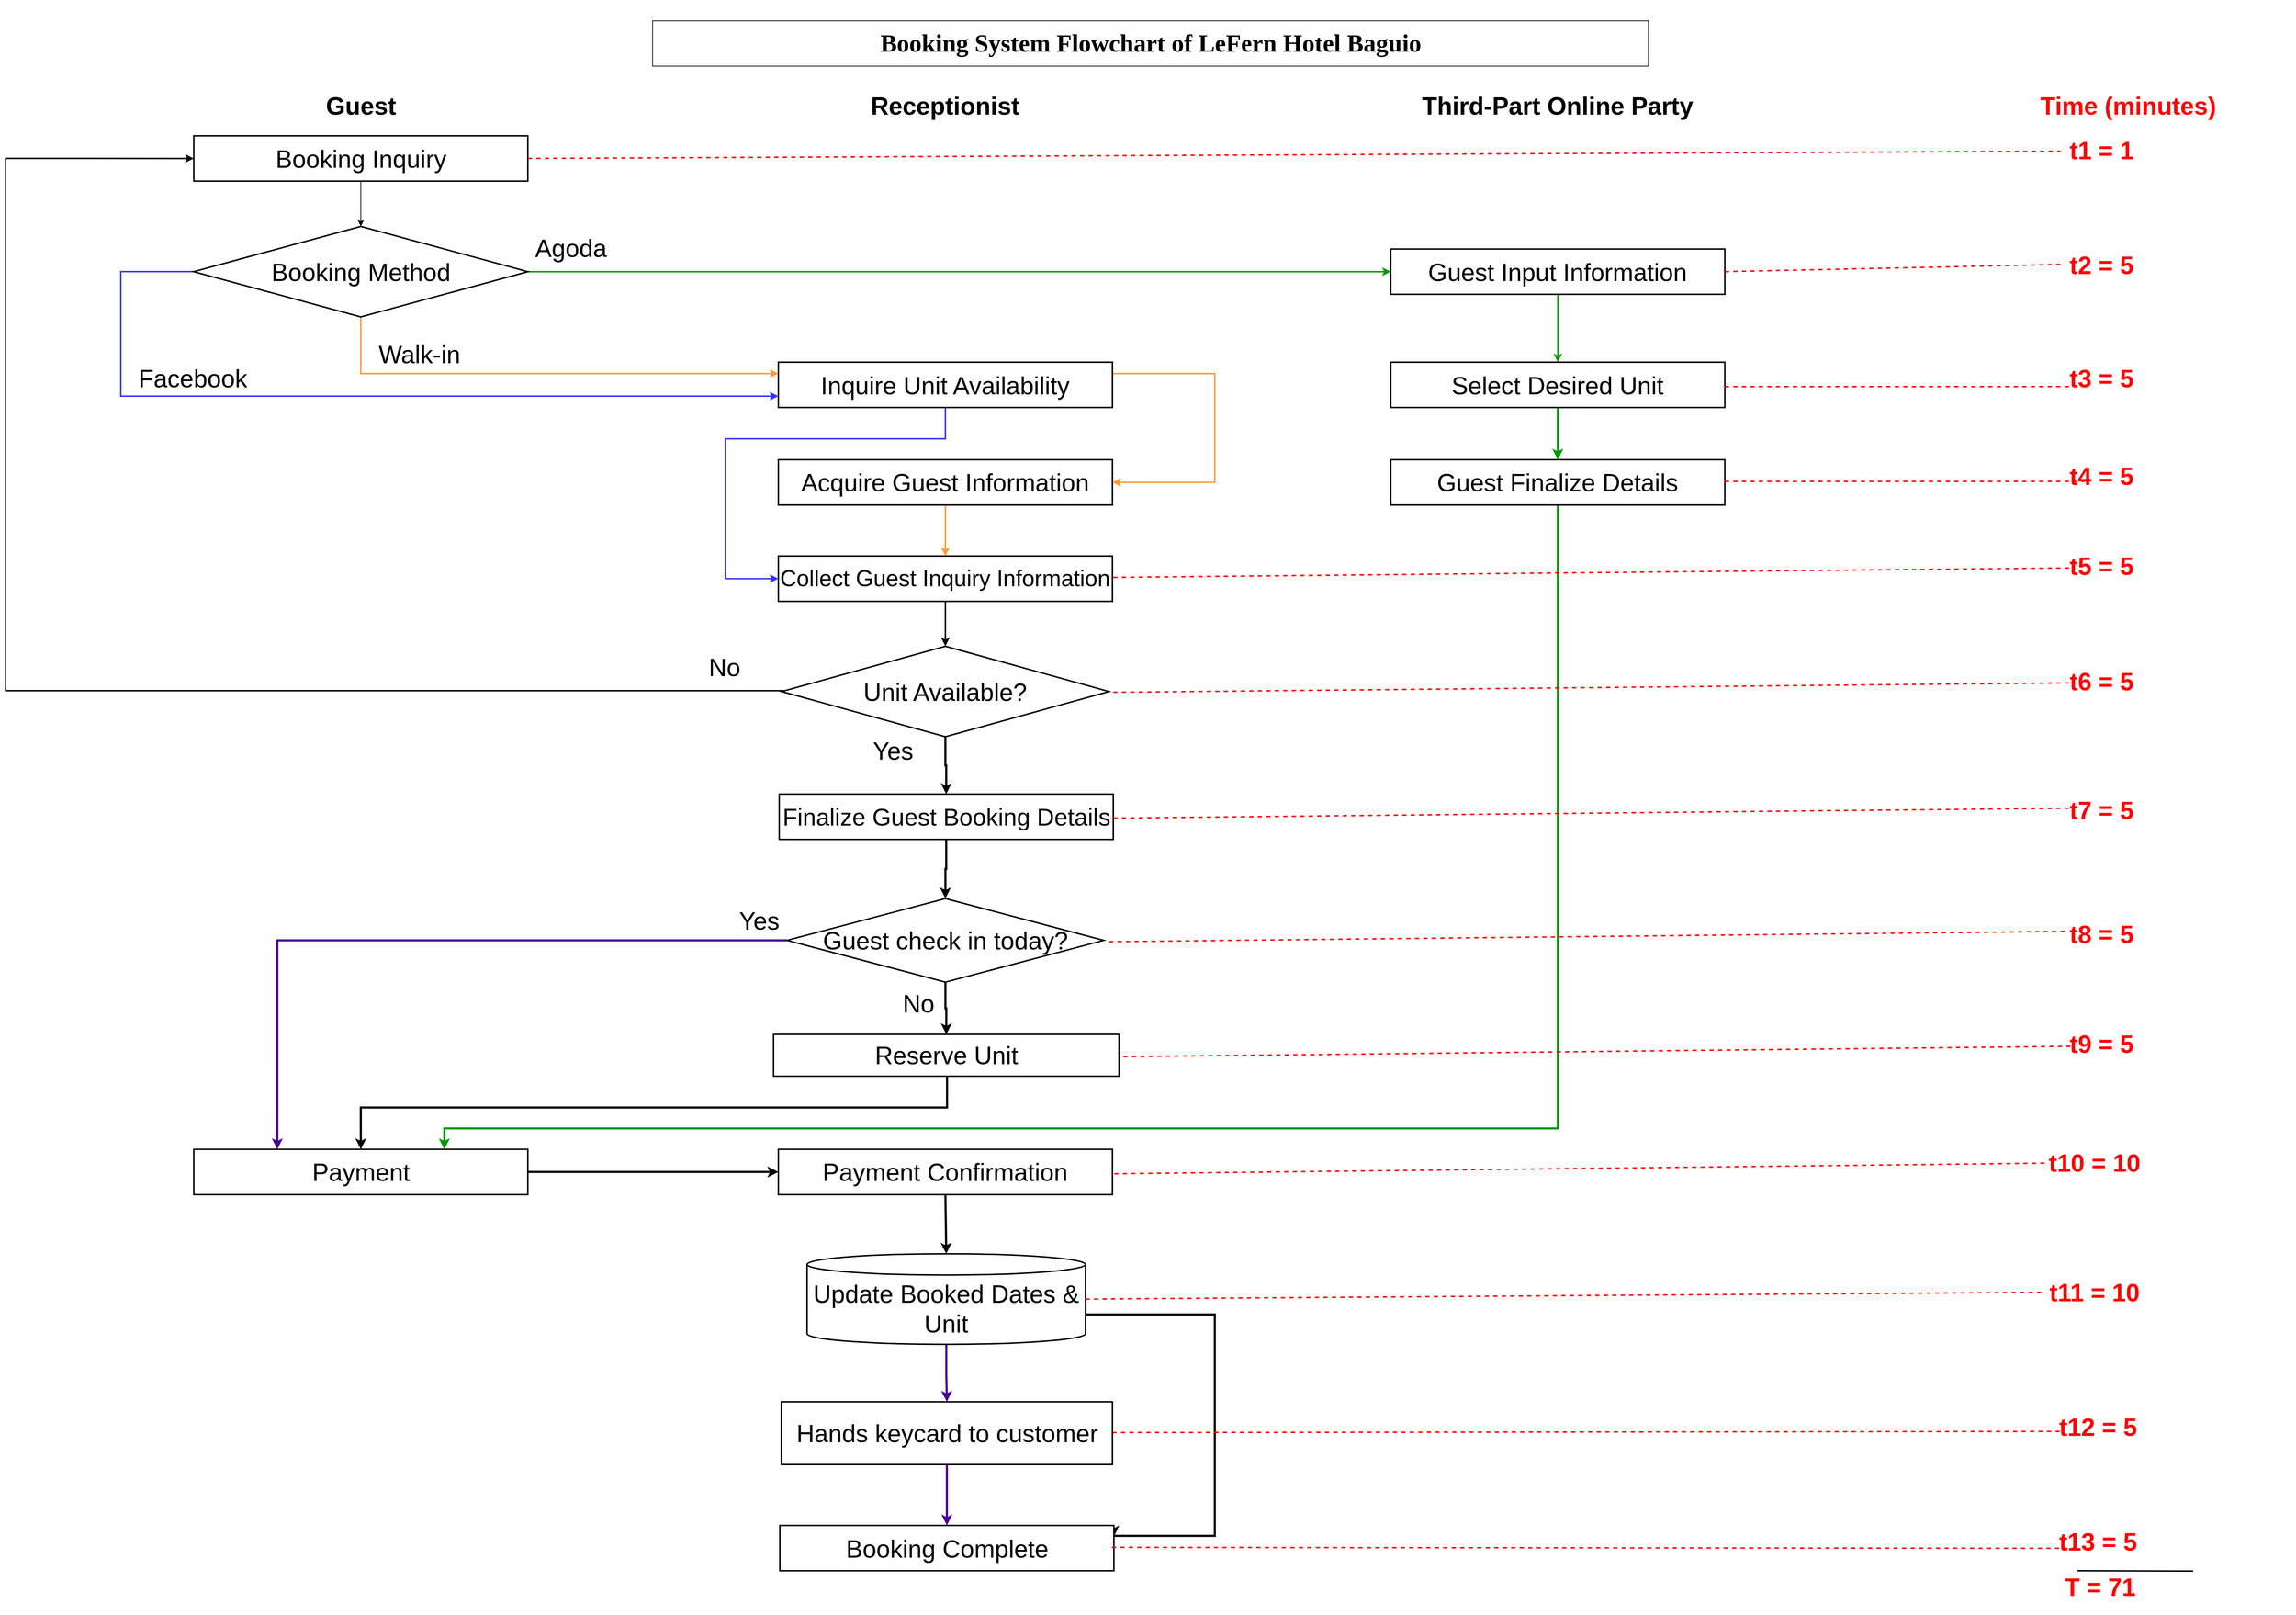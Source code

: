 <mxfile version="28.0.6">
  <diagram name="Page-1" id="Jzcs6xe4tkx_1wj60qTc">
    <mxGraphModel dx="3728" dy="3501" grid="1" gridSize="10" guides="1" tooltips="1" connect="1" arrows="1" fold="1" page="1" pageScale="1" pageWidth="827" pageHeight="1169" math="0" shadow="0">
      <root>
        <mxCell id="0" />
        <mxCell id="1" parent="0" />
        <mxCell id="qPNzb-0w08D9c8R-QPfm-122" value="" style="group;fontSize=35;" vertex="1" connectable="0" parent="1">
          <mxGeometry x="46" y="-1160" width="3234" height="2280" as="geometry" />
        </mxCell>
        <mxCell id="JCvha5B-mu45JHcWkv43-71" value="" style="edgeStyle=orthogonalEdgeStyle;rounded=0;orthogonalLoop=1;jettySize=auto;html=1;fontSize=35;strokeWidth=3;" parent="qPNzb-0w08D9c8R-QPfm-122" source="JCvha5B-mu45JHcWkv43-67" target="JCvha5B-mu45JHcWkv43-70" edge="1">
          <mxGeometry relative="1" as="geometry" />
        </mxCell>
        <mxCell id="JCvha5B-mu45JHcWkv43-67" value="Payment" style="whiteSpace=wrap;html=1;fontSize=35;container=0;strokeWidth=2;" parent="qPNzb-0w08D9c8R-QPfm-122" vertex="1">
          <mxGeometry x="265.721" y="1623.301" width="471.826" height="63.948" as="geometry" />
        </mxCell>
        <mxCell id="JCvha5B-mu45JHcWkv43-70" value="Payment Confirmation" style="whiteSpace=wrap;html=1;fontSize=35;container=0;strokeWidth=2;" parent="qPNzb-0w08D9c8R-QPfm-122" vertex="1">
          <mxGeometry x="1091.416" y="1623.301" width="471.826" height="63.948" as="geometry" />
        </mxCell>
        <mxCell id="qPNzb-0w08D9c8R-QPfm-115" value="" style="edgeStyle=orthogonalEdgeStyle;rounded=0;orthogonalLoop=1;jettySize=auto;html=1;strokeColor=#4C0099;strokeWidth=3;fontSize=35;" edge="1" parent="qPNzb-0w08D9c8R-QPfm-122" source="JCvha5B-mu45JHcWkv43-72" target="qPNzb-0w08D9c8R-QPfm-114">
          <mxGeometry relative="1" as="geometry" />
        </mxCell>
        <mxCell id="qPNzb-0w08D9c8R-QPfm-117" style="edgeStyle=orthogonalEdgeStyle;rounded=0;orthogonalLoop=1;jettySize=auto;html=1;entryX=1;entryY=0.25;entryDx=0;entryDy=0;strokeWidth=3;exitX=1;exitY=0;exitDx=0;exitDy=57.5;exitPerimeter=0;fontSize=35;" edge="1" parent="qPNzb-0w08D9c8R-QPfm-122" source="JCvha5B-mu45JHcWkv43-72" target="JCvha5B-mu45JHcWkv43-74">
          <mxGeometry relative="1" as="geometry">
            <Array as="points">
              <mxPoint x="1707.83" y="1856.466" />
              <mxPoint x="1707.83" y="2169.32" />
              <mxPoint x="1565.511" y="2169.32" />
            </Array>
          </mxGeometry>
        </mxCell>
        <mxCell id="JCvha5B-mu45JHcWkv43-72" value="Update Booked Dates &amp;amp; Unit" style="shape=cylinder3;whiteSpace=wrap;html=1;boundedLbl=1;backgroundOutline=1;size=15;fontSize=35;container=0;strokeWidth=2;" parent="qPNzb-0w08D9c8R-QPfm-122" vertex="1">
          <mxGeometry x="1131.954" y="1770.869" width="393.188" height="127.896" as="geometry" />
        </mxCell>
        <mxCell id="JCvha5B-mu45JHcWkv43-73" value="" style="edgeStyle=none;orthogonalLoop=1;jettySize=auto;html=1;rounded=0;entryX=0.5;entryY=0;entryDx=0;entryDy=0;entryPerimeter=0;exitX=0.5;exitY=1;exitDx=0;exitDy=0;fontSize=35;strokeWidth=3;" parent="qPNzb-0w08D9c8R-QPfm-122" source="JCvha5B-mu45JHcWkv43-70" target="JCvha5B-mu45JHcWkv43-72" edge="1">
          <mxGeometry width="80" relative="1" as="geometry">
            <mxPoint x="1734.015" y="1663.883" as="sourcePoint" />
            <mxPoint x="2048.565" y="1663.883" as="targetPoint" />
            <Array as="points" />
          </mxGeometry>
        </mxCell>
        <mxCell id="JCvha5B-mu45JHcWkv43-74" value="Booking Complete" style="whiteSpace=wrap;html=1;fontSize=35;container=0;strokeWidth=2;" parent="qPNzb-0w08D9c8R-QPfm-122" vertex="1">
          <mxGeometry x="1093.503" y="2154.558" width="471.826" height="63.948" as="geometry" />
        </mxCell>
        <mxCell id="JCvha5B-mu45JHcWkv43-3" value="&lt;b style=&quot;font-family: &amp;quot;Times New Roman&amp;quot;; text-wrap-mode: nowrap;&quot;&gt;&lt;font&gt;Booking System Flowchart of LeFern Hotel Baguio&lt;/font&gt;&lt;/b&gt;" style="whiteSpace=wrap;html=1;fontSize=35;container=0;" parent="qPNzb-0w08D9c8R-QPfm-122" vertex="1">
          <mxGeometry x="913.736" y="29.515" width="1406.529" height="63.943" as="geometry" />
        </mxCell>
        <mxCell id="JCvha5B-mu45JHcWkv43-6" value="&lt;b&gt;Guest&lt;/b&gt;" style="whiteSpace=wrap;html=1;strokeColor=none;fillColor=none;fontSize=35;container=0;" parent="qPNzb-0w08D9c8R-QPfm-122" vertex="1">
          <mxGeometry x="265.721" y="132.82" width="471.826" height="31.974" as="geometry" />
        </mxCell>
        <mxCell id="JCvha5B-mu45JHcWkv43-7" value="&lt;b&gt;&lt;font style=&quot;color: light-dark(rgb(255, 0, 0), rgb(237, 237, 237));&quot;&gt;Time (minutes)&lt;/font&gt;&lt;/b&gt;" style="whiteSpace=wrap;html=1;strokeColor=none;fillColor=none;fontSize=35;container=0;" parent="qPNzb-0w08D9c8R-QPfm-122" vertex="1">
          <mxGeometry x="2762.174" y="132.82" width="471.826" height="31.974" as="geometry" />
        </mxCell>
        <mxCell id="JCvha5B-mu45JHcWkv43-8" value="&lt;b&gt;Receptionist&lt;/b&gt;" style="whiteSpace=wrap;html=1;strokeColor=none;fillColor=none;fontSize=35;container=0;" parent="qPNzb-0w08D9c8R-QPfm-122" vertex="1">
          <mxGeometry x="1091.416" y="132.82" width="471.826" height="31.974" as="geometry" />
        </mxCell>
        <mxCell id="JCvha5B-mu45JHcWkv43-9" value="&lt;b&gt;Third-Part Online Party&lt;/b&gt;" style="whiteSpace=wrap;html=1;strokeColor=none;fillColor=none;fontSize=35;container=0;" parent="qPNzb-0w08D9c8R-QPfm-122" vertex="1">
          <mxGeometry x="1917.111" y="132.82" width="550.463" height="31.974" as="geometry" />
        </mxCell>
        <mxCell id="JCvha5B-mu45JHcWkv43-15" value="" style="edgeStyle=orthogonalEdgeStyle;rounded=0;orthogonalLoop=1;jettySize=auto;html=1;fontSize=35;" parent="qPNzb-0w08D9c8R-QPfm-122" source="JCvha5B-mu45JHcWkv43-11" target="JCvha5B-mu45JHcWkv43-14" edge="1">
          <mxGeometry relative="1" as="geometry" />
        </mxCell>
        <mxCell id="JCvha5B-mu45JHcWkv43-11" value="Booking Inquiry" style="whiteSpace=wrap;html=1;fontSize=35;container=0;strokeWidth=2;" parent="qPNzb-0w08D9c8R-QPfm-122" vertex="1">
          <mxGeometry x="265.721" y="191.845" width="471.826" height="63.948" as="geometry" />
        </mxCell>
        <mxCell id="JCvha5B-mu45JHcWkv43-17" value="" style="edgeStyle=orthogonalEdgeStyle;rounded=0;orthogonalLoop=1;jettySize=auto;html=1;fontSize=35;strokeColor=#009900;strokeWidth=2;" parent="qPNzb-0w08D9c8R-QPfm-122" source="JCvha5B-mu45JHcWkv43-14" target="JCvha5B-mu45JHcWkv43-16" edge="1">
          <mxGeometry relative="1" as="geometry" />
        </mxCell>
        <mxCell id="qPNzb-0w08D9c8R-QPfm-84" style="edgeStyle=orthogonalEdgeStyle;rounded=0;orthogonalLoop=1;jettySize=auto;html=1;entryX=0;entryY=0.75;entryDx=0;entryDy=0;strokeColor=#3333FF;strokeWidth=2;fontSize=35;" edge="1" parent="qPNzb-0w08D9c8R-QPfm-122" source="JCvha5B-mu45JHcWkv43-14" target="JCvha5B-mu45JHcWkv43-33">
          <mxGeometry relative="1" as="geometry">
            <Array as="points">
              <mxPoint x="162.65" y="383.689" />
              <mxPoint x="162.65" y="559.301" />
            </Array>
          </mxGeometry>
        </mxCell>
        <mxCell id="qPNzb-0w08D9c8R-QPfm-85" style="edgeStyle=orthogonalEdgeStyle;rounded=0;orthogonalLoop=1;jettySize=auto;html=1;entryX=0;entryY=0.25;entryDx=0;entryDy=0;strokeColor=light-dark(#FF9933,#EDEDED);strokeWidth=2;fontSize=35;" edge="1" parent="qPNzb-0w08D9c8R-QPfm-122" source="JCvha5B-mu45JHcWkv43-14" target="JCvha5B-mu45JHcWkv43-33">
          <mxGeometry relative="1" as="geometry">
            <Array as="points">
              <mxPoint x="502.183" y="526.835" />
            </Array>
          </mxGeometry>
        </mxCell>
        <mxCell id="JCvha5B-mu45JHcWkv43-14" value="Booking Method" style="rhombus;whiteSpace=wrap;html=1;fontSize=35;container=0;strokeWidth=2;" parent="qPNzb-0w08D9c8R-QPfm-122" vertex="1">
          <mxGeometry x="265.721" y="319.741" width="471.826" height="127.896" as="geometry" />
        </mxCell>
        <mxCell id="JCvha5B-mu45JHcWkv43-19" value="" style="edgeStyle=orthogonalEdgeStyle;rounded=0;orthogonalLoop=1;jettySize=auto;html=1;fontSize=35;strokeWidth=2;strokeColor=#009900;" parent="qPNzb-0w08D9c8R-QPfm-122" source="JCvha5B-mu45JHcWkv43-16" target="JCvha5B-mu45JHcWkv43-18" edge="1">
          <mxGeometry relative="1" as="geometry" />
        </mxCell>
        <mxCell id="JCvha5B-mu45JHcWkv43-16" value="Guest Input Information" style="whiteSpace=wrap;html=1;fontSize=35;container=0;strokeWidth=2;" parent="qPNzb-0w08D9c8R-QPfm-122" vertex="1">
          <mxGeometry x="1956.43" y="351.715" width="471.826" height="63.948" as="geometry" />
        </mxCell>
        <mxCell id="JCvha5B-mu45JHcWkv43-21" value="" style="edgeStyle=orthogonalEdgeStyle;rounded=0;orthogonalLoop=1;jettySize=auto;html=1;fontSize=35;strokeWidth=3;strokeColor=#009900;" parent="qPNzb-0w08D9c8R-QPfm-122" source="JCvha5B-mu45JHcWkv43-18" target="JCvha5B-mu45JHcWkv43-20" edge="1">
          <mxGeometry relative="1" as="geometry" />
        </mxCell>
        <mxCell id="JCvha5B-mu45JHcWkv43-18" value="Select Desired Unit" style="whiteSpace=wrap;html=1;fontSize=35;container=0;strokeWidth=2;" parent="qPNzb-0w08D9c8R-QPfm-122" vertex="1">
          <mxGeometry x="1956.43" y="511.586" width="471.826" height="63.948" as="geometry" />
        </mxCell>
        <mxCell id="qPNzb-0w08D9c8R-QPfm-92" style="edgeStyle=orthogonalEdgeStyle;rounded=0;orthogonalLoop=1;jettySize=auto;html=1;entryX=0.75;entryY=0;entryDx=0;entryDy=0;strokeWidth=3;strokeColor=#009900;fontSize=35;" edge="1" parent="qPNzb-0w08D9c8R-QPfm-122" source="JCvha5B-mu45JHcWkv43-20" target="JCvha5B-mu45JHcWkv43-67">
          <mxGeometry relative="1" as="geometry">
            <Array as="points">
              <mxPoint x="2191.715" y="1593.786" />
              <mxPoint x="620.105" y="1593.786" />
            </Array>
          </mxGeometry>
        </mxCell>
        <mxCell id="JCvha5B-mu45JHcWkv43-20" value="Guest Finalize&amp;nbsp;&lt;span style=&quot;background-color: transparent; color: light-dark(rgb(0, 0, 0), rgb(255, 255, 255));&quot;&gt;Details&lt;/span&gt;" style="whiteSpace=wrap;html=1;fontSize=35;container=0;strokeWidth=2;" parent="qPNzb-0w08D9c8R-QPfm-122" vertex="1">
          <mxGeometry x="1956.43" y="649.325" width="471.826" height="63.948" as="geometry" />
        </mxCell>
        <mxCell id="JCvha5B-mu45JHcWkv43-27" value="Agoda" style="text;html=1;align=center;verticalAlign=middle;resizable=0;points=[];autosize=1;strokeColor=none;fillColor=none;fontSize=35;container=0;" parent="qPNzb-0w08D9c8R-QPfm-122" vertex="1">
          <mxGeometry x="737.542" y="319.999" width="120" height="60" as="geometry" />
        </mxCell>
        <mxCell id="JCvha5B-mu45JHcWkv43-28" value="Walk-in" style="text;html=1;align=center;verticalAlign=middle;resizable=0;points=[];autosize=1;strokeColor=none;fillColor=none;fontSize=35;container=0;" parent="qPNzb-0w08D9c8R-QPfm-122" vertex="1">
          <mxGeometry x="513.997" y="469.617" width="140" height="60" as="geometry" />
        </mxCell>
        <mxCell id="JCvha5B-mu45JHcWkv43-35" value="Facebook" style="text;html=1;align=center;verticalAlign=middle;resizable=0;points=[];autosize=1;strokeColor=none;fillColor=none;fontSize=35;container=0;" parent="qPNzb-0w08D9c8R-QPfm-122" vertex="1">
          <mxGeometry x="173.998" y="504.04" width="180" height="60" as="geometry" />
        </mxCell>
        <mxCell id="JCvha5B-mu45JHcWkv43-42" value="" style="edgeStyle=orthogonalEdgeStyle;rounded=0;orthogonalLoop=1;jettySize=auto;html=1;fontSize=35;strokeWidth=2;strokeColor=#FF9933;" parent="qPNzb-0w08D9c8R-QPfm-122" source="JCvha5B-mu45JHcWkv43-36" target="JCvha5B-mu45JHcWkv43-41" edge="1">
          <mxGeometry relative="1" as="geometry" />
        </mxCell>
        <mxCell id="JCvha5B-mu45JHcWkv43-36" value="Acquire Guest Information" style="whiteSpace=wrap;html=1;fontSize=35;container=0;strokeWidth=2;" parent="qPNzb-0w08D9c8R-QPfm-122" vertex="1">
          <mxGeometry x="1091.416" y="649.32" width="471.826" height="63.948" as="geometry" />
        </mxCell>
        <mxCell id="JCvha5B-mu45JHcWkv43-56" value="" style="edgeStyle=orthogonalEdgeStyle;rounded=0;orthogonalLoop=1;jettySize=auto;html=1;fontSize=35;strokeWidth=2;" parent="qPNzb-0w08D9c8R-QPfm-122" source="JCvha5B-mu45JHcWkv43-41" target="JCvha5B-mu45JHcWkv43-55" edge="1">
          <mxGeometry relative="1" as="geometry" />
        </mxCell>
        <mxCell id="JCvha5B-mu45JHcWkv43-41" value="Collect Guest Inquiry Information" style="whiteSpace=wrap;html=1;fontSize=32;container=0;strokeWidth=2;" parent="qPNzb-0w08D9c8R-QPfm-122" vertex="1">
          <mxGeometry x="1091.416" y="785.333" width="471.826" height="63.948" as="geometry" />
        </mxCell>
        <mxCell id="qPNzb-0w08D9c8R-QPfm-86" style="edgeStyle=orthogonalEdgeStyle;rounded=0;orthogonalLoop=1;jettySize=auto;html=1;entryX=0;entryY=0.5;entryDx=0;entryDy=0;strokeWidth=2;strokeColor=#3333FF;fontSize=35;" edge="1" parent="qPNzb-0w08D9c8R-QPfm-122" source="JCvha5B-mu45JHcWkv43-33" target="JCvha5B-mu45JHcWkv43-41">
          <mxGeometry relative="1" as="geometry">
            <Array as="points">
              <mxPoint x="1327.635" y="619.806" />
              <mxPoint x="1016.566" y="619.806" />
              <mxPoint x="1016.566" y="817.553" />
            </Array>
          </mxGeometry>
        </mxCell>
        <mxCell id="qPNzb-0w08D9c8R-QPfm-87" style="edgeStyle=orthogonalEdgeStyle;rounded=0;orthogonalLoop=1;jettySize=auto;html=1;exitX=1;exitY=0.25;exitDx=0;exitDy=0;entryX=1;entryY=0.5;entryDx=0;entryDy=0;strokeColor=light-dark(#FF9933,#EDEDED);strokeWidth=2;fontSize=35;" edge="1" parent="qPNzb-0w08D9c8R-QPfm-122" source="JCvha5B-mu45JHcWkv43-33" target="JCvha5B-mu45JHcWkv43-36">
          <mxGeometry relative="1" as="geometry">
            <Array as="points">
              <mxPoint x="1707.83" y="528.311" />
              <mxPoint x="1707.83" y="681.786" />
            </Array>
          </mxGeometry>
        </mxCell>
        <mxCell id="JCvha5B-mu45JHcWkv43-33" value="Inquire Unit Availability" style="whiteSpace=wrap;html=1;fontSize=35;container=0;strokeWidth=2;" parent="qPNzb-0w08D9c8R-QPfm-122" vertex="1">
          <mxGeometry x="1091.416" y="511.581" width="471.826" height="63.948" as="geometry" />
        </mxCell>
        <mxCell id="JCvha5B-mu45JHcWkv43-64" value="" style="edgeStyle=orthogonalEdgeStyle;rounded=0;orthogonalLoop=1;jettySize=auto;html=1;fontSize=35;strokeWidth=3;" parent="qPNzb-0w08D9c8R-QPfm-122" source="JCvha5B-mu45JHcWkv43-55" target="JCvha5B-mu45JHcWkv43-63" edge="1">
          <mxGeometry relative="1" as="geometry" />
        </mxCell>
        <mxCell id="qPNzb-0w08D9c8R-QPfm-94" style="edgeStyle=orthogonalEdgeStyle;rounded=0;orthogonalLoop=1;jettySize=auto;html=1;entryX=0;entryY=0.5;entryDx=0;entryDy=0;strokeWidth=2;fontSize=35;" edge="1" parent="qPNzb-0w08D9c8R-QPfm-122" source="JCvha5B-mu45JHcWkv43-55" target="JCvha5B-mu45JHcWkv43-11">
          <mxGeometry relative="1" as="geometry">
            <Array as="points">
              <mxPoint y="975.456" />
              <mxPoint y="224.311" />
            </Array>
          </mxGeometry>
        </mxCell>
        <mxCell id="JCvha5B-mu45JHcWkv43-55" value="Unit Available?" style="rhombus;whiteSpace=wrap;html=1;fontSize=35;container=0;strokeWidth=2;" parent="qPNzb-0w08D9c8R-QPfm-122" vertex="1">
          <mxGeometry x="1096.33" y="912.743" width="461.996" height="127.896" as="geometry" />
        </mxCell>
        <mxCell id="qPNzb-0w08D9c8R-QPfm-3" value="" style="edgeStyle=orthogonalEdgeStyle;rounded=0;orthogonalLoop=1;jettySize=auto;html=1;fontSize=35;strokeWidth=3;" edge="1" parent="qPNzb-0w08D9c8R-QPfm-122" source="JCvha5B-mu45JHcWkv43-63" target="qPNzb-0w08D9c8R-QPfm-2">
          <mxGeometry relative="1" as="geometry" />
        </mxCell>
        <mxCell id="JCvha5B-mu45JHcWkv43-63" value="Finalize Guest Booking Details" style="whiteSpace=wrap;html=1;fontSize=34;container=0;strokeWidth=2;" parent="qPNzb-0w08D9c8R-QPfm-122" vertex="1">
          <mxGeometry x="1092.636" y="1121.558" width="471.826" height="63.948" as="geometry" />
        </mxCell>
        <mxCell id="JCvha5B-mu45JHcWkv43-65" value="Yes" style="text;html=1;align=center;verticalAlign=middle;resizable=0;points=[];autosize=1;strokeColor=none;fillColor=none;fontSize=35;container=0;" parent="qPNzb-0w08D9c8R-QPfm-122" vertex="1">
          <mxGeometry x="1213.182" y="1030.388" width="80" height="60" as="geometry" />
        </mxCell>
        <mxCell id="xt7HUY4mWSCbLze2-TeH-1" value="" style="endArrow=none;dashed=1;html=1;rounded=0;strokeColor=#FF0000;fontSize=35;strokeWidth=2;entryX=-0.025;entryY=0.519;entryDx=0;entryDy=0;entryPerimeter=0;" parent="qPNzb-0w08D9c8R-QPfm-122" edge="1" target="xt7HUY4mWSCbLze2-TeH-2">
          <mxGeometry width="50" height="50" relative="1" as="geometry">
            <mxPoint x="737.546" y="223.819" as="sourcePoint" />
            <mxPoint x="2939.4" y="223.819" as="targetPoint" />
          </mxGeometry>
        </mxCell>
        <mxCell id="xt7HUY4mWSCbLze2-TeH-2" value="t1 = 1" style="text;html=1;align=center;verticalAlign=middle;resizable=0;points=[];autosize=1;strokeColor=none;fillColor=none;fontColor=#FF0000;fontSize=35;container=0;fontStyle=1" parent="qPNzb-0w08D9c8R-QPfm-122" vertex="1">
          <mxGeometry x="2905.063" y="182.46" width="110" height="60" as="geometry" />
        </mxCell>
        <mxCell id="qPNzb-0w08D9c8R-QPfm-4" style="edgeStyle=orthogonalEdgeStyle;rounded=0;orthogonalLoop=1;jettySize=auto;html=1;entryX=0.25;entryY=0;entryDx=0;entryDy=0;fontSize=35;strokeWidth=3;strokeColor=#4C0099;" edge="1" parent="qPNzb-0w08D9c8R-QPfm-122" source="qPNzb-0w08D9c8R-QPfm-2" target="JCvha5B-mu45JHcWkv43-67">
          <mxGeometry relative="1" as="geometry" />
        </mxCell>
        <mxCell id="qPNzb-0w08D9c8R-QPfm-5" value="Yes" style="edgeLabel;html=1;align=center;verticalAlign=middle;resizable=0;points=[];fontSize=35;" vertex="1" connectable="0" parent="qPNzb-0w08D9c8R-QPfm-4">
          <mxGeometry x="-0.587" y="1" relative="1" as="geometry">
            <mxPoint x="170" y="-29" as="offset" />
          </mxGeometry>
        </mxCell>
        <mxCell id="qPNzb-0w08D9c8R-QPfm-7" value="" style="edgeStyle=orthogonalEdgeStyle;rounded=0;orthogonalLoop=1;jettySize=auto;html=1;fontSize=35;strokeWidth=3;" edge="1" parent="qPNzb-0w08D9c8R-QPfm-122" source="qPNzb-0w08D9c8R-QPfm-2" target="qPNzb-0w08D9c8R-QPfm-6">
          <mxGeometry relative="1" as="geometry" />
        </mxCell>
        <mxCell id="qPNzb-0w08D9c8R-QPfm-2" value="Guest check in today?" style="rhombus;whiteSpace=wrap;html=1;fontSize=35;strokeWidth=2;" vertex="1" parent="qPNzb-0w08D9c8R-QPfm-122">
          <mxGeometry x="1103.685" y="1269.126" width="447.289" height="118.058" as="geometry" />
        </mxCell>
        <mxCell id="qPNzb-0w08D9c8R-QPfm-9" style="edgeStyle=orthogonalEdgeStyle;rounded=0;orthogonalLoop=1;jettySize=auto;html=1;entryX=0.5;entryY=0;entryDx=0;entryDy=0;exitX=0.5;exitY=1;exitDx=0;exitDy=0;fontSize=35;strokeWidth=3;" edge="1" parent="qPNzb-0w08D9c8R-QPfm-122" source="qPNzb-0w08D9c8R-QPfm-6" target="JCvha5B-mu45JHcWkv43-67">
          <mxGeometry relative="1" as="geometry">
            <Array as="points">
              <mxPoint x="1329.668" y="1564.272" />
              <mxPoint x="502.183" y="1564.272" />
            </Array>
          </mxGeometry>
        </mxCell>
        <mxCell id="qPNzb-0w08D9c8R-QPfm-6" value="Reserve Unit" style="whiteSpace=wrap;html=1;fontSize=35;strokeWidth=2;" vertex="1" parent="qPNzb-0w08D9c8R-QPfm-122">
          <mxGeometry x="1084.574" y="1460.971" width="487.951" height="59.029" as="geometry" />
        </mxCell>
        <mxCell id="qPNzb-0w08D9c8R-QPfm-8" value="No" style="text;html=1;align=center;verticalAlign=middle;resizable=0;points=[];autosize=1;strokeColor=none;fillColor=none;fontSize=35;" vertex="1" parent="qPNzb-0w08D9c8R-QPfm-122">
          <mxGeometry x="1254.004" y="1387.186" width="70" height="60" as="geometry" />
        </mxCell>
        <mxCell id="qPNzb-0w08D9c8R-QPfm-11" value="" style="endArrow=none;dashed=1;html=1;rounded=0;exitX=1;exitY=0.5;exitDx=0;exitDy=0;fontColor=#FF0000;strokeColor=light-dark(#ff0000, #ededed);fontSize=35;strokeWidth=2;entryX=-0.004;entryY=0.487;entryDx=0;entryDy=0;entryPerimeter=0;" edge="1" parent="qPNzb-0w08D9c8R-QPfm-122" source="JCvha5B-mu45JHcWkv43-16" target="qPNzb-0w08D9c8R-QPfm-81">
          <mxGeometry width="50" height="50" relative="1" as="geometry">
            <mxPoint x="2427.559" y="383.689" as="sourcePoint" />
            <mxPoint x="2935.841" y="383.689" as="targetPoint" />
          </mxGeometry>
        </mxCell>
        <mxCell id="qPNzb-0w08D9c8R-QPfm-81" value="&lt;b&gt;t2 = 5&lt;/b&gt;" style="text;html=1;align=center;verticalAlign=middle;resizable=0;points=[];autosize=1;strokeColor=none;fillColor=none;fontColor=#FF0000;fontSize=35;container=0;" vertex="1" parent="qPNzb-0w08D9c8R-QPfm-122">
          <mxGeometry x="2905.067" y="344.175" width="110" height="60" as="geometry" />
        </mxCell>
        <mxCell id="qPNzb-0w08D9c8R-QPfm-82" value="" style="endArrow=none;dashed=1;html=1;rounded=0;exitX=1;exitY=0.5;exitDx=0;exitDy=0;fontColor=#FF0000;strokeColor=light-dark(#ff0000, #ededed);fontSize=35;strokeWidth=2;" edge="1" parent="qPNzb-0w08D9c8R-QPfm-122">
          <mxGeometry width="50" height="50" relative="1" as="geometry">
            <mxPoint x="2428.25" y="546.019" as="sourcePoint" />
            <mxPoint x="2936.533" y="546.019" as="targetPoint" />
          </mxGeometry>
        </mxCell>
        <mxCell id="qPNzb-0w08D9c8R-QPfm-83" value="&lt;b&gt;t3 = 5&lt;/b&gt;" style="text;html=1;align=center;verticalAlign=middle;resizable=0;points=[];autosize=1;strokeColor=none;fillColor=none;fontColor=#FF0000;fontSize=35;container=0;" vertex="1" parent="qPNzb-0w08D9c8R-QPfm-122">
          <mxGeometry x="2905.067" y="504.04" width="110" height="60" as="geometry" />
        </mxCell>
        <mxCell id="JCvha5B-mu45JHcWkv43-62" value="No" style="text;html=1;align=center;verticalAlign=middle;resizable=0;points=[];autosize=1;strokeColor=none;fillColor=none;fontSize=35;container=0;" parent="qPNzb-0w08D9c8R-QPfm-122" vertex="1">
          <mxGeometry x="979.767" y="912.325" width="70" height="60" as="geometry" />
        </mxCell>
        <mxCell id="qPNzb-0w08D9c8R-QPfm-95" value="" style="endArrow=none;dashed=1;html=1;rounded=0;exitX=1;exitY=0.5;exitDx=0;exitDy=0;fontColor=#FF0000;strokeColor=light-dark(#ff0000, #ededed);fontSize=35;strokeWidth=2;" edge="1" parent="qPNzb-0w08D9c8R-QPfm-122">
          <mxGeometry width="50" height="50" relative="1" as="geometry">
            <mxPoint x="2428.25" y="679.957" as="sourcePoint" />
            <mxPoint x="2936.533" y="679.957" as="targetPoint" />
          </mxGeometry>
        </mxCell>
        <mxCell id="qPNzb-0w08D9c8R-QPfm-96" value="&lt;b&gt;t4 = 5&lt;/b&gt;" style="text;html=1;align=center;verticalAlign=middle;resizable=0;points=[];autosize=1;strokeColor=none;fillColor=none;fontColor=#FF0000;fontSize=35;container=0;" vertex="1" parent="qPNzb-0w08D9c8R-QPfm-122">
          <mxGeometry x="2905.067" y="642.272" width="110" height="60" as="geometry" />
        </mxCell>
        <mxCell id="qPNzb-0w08D9c8R-QPfm-97" value="" style="endArrow=none;dashed=1;html=1;rounded=0;exitX=1;exitY=0.5;exitDx=0;exitDy=0;fontColor=#FF0000;strokeColor=light-dark(#ff0000, #ededed);fontSize=35;strokeWidth=2;entryX=0.106;entryY=0.554;entryDx=0;entryDy=0;entryPerimeter=0;" edge="1" parent="qPNzb-0w08D9c8R-QPfm-122" target="qPNzb-0w08D9c8R-QPfm-98">
          <mxGeometry width="50" height="50" relative="1" as="geometry">
            <mxPoint x="1564.454" y="815.458" as="sourcePoint" />
            <mxPoint x="2948.04" y="811.65" as="targetPoint" />
          </mxGeometry>
        </mxCell>
        <mxCell id="qPNzb-0w08D9c8R-QPfm-98" value="&lt;b&gt;t5 = 5&lt;/b&gt;" style="text;html=1;align=center;verticalAlign=middle;resizable=0;points=[];autosize=1;strokeColor=none;fillColor=none;fontColor=#FF0000;fontSize=35;container=0;" vertex="1" parent="qPNzb-0w08D9c8R-QPfm-122">
          <mxGeometry x="2905.067" y="768.934" width="110" height="60" as="geometry" />
        </mxCell>
        <mxCell id="qPNzb-0w08D9c8R-QPfm-99" value="" style="endArrow=none;dashed=1;html=1;rounded=0;exitX=1;exitY=0.5;exitDx=0;exitDy=0;fontColor=#FF0000;strokeColor=light-dark(#ff0000, #ededed);fontSize=35;strokeWidth=2;entryX=0.106;entryY=0.55;entryDx=0;entryDy=0;entryPerimeter=0;" edge="1" parent="qPNzb-0w08D9c8R-QPfm-122" target="qPNzb-0w08D9c8R-QPfm-100">
          <mxGeometry width="50" height="50" relative="1" as="geometry">
            <mxPoint x="1564.454" y="977.788" as="sourcePoint" />
            <mxPoint x="2918.019" y="973.981" as="targetPoint" />
          </mxGeometry>
        </mxCell>
        <mxCell id="qPNzb-0w08D9c8R-QPfm-100" value="&lt;b&gt;t6 = 5&lt;/b&gt;" style="text;html=1;align=center;verticalAlign=middle;resizable=0;points=[];autosize=1;strokeColor=none;fillColor=none;fontColor=#FF0000;fontSize=35;container=0;" vertex="1" parent="qPNzb-0w08D9c8R-QPfm-122">
          <mxGeometry x="2905.067" y="931.515" width="110" height="60" as="geometry" />
        </mxCell>
        <mxCell id="qPNzb-0w08D9c8R-QPfm-101" value="" style="endArrow=none;dashed=1;html=1;rounded=0;exitX=1;exitY=0.5;exitDx=0;exitDy=0;fontColor=#FF0000;strokeColor=light-dark(#ff0000, #ededed);fontSize=35;strokeWidth=2;entryX=0.106;entryY=0.458;entryDx=0;entryDy=0;entryPerimeter=0;" edge="1" parent="qPNzb-0w08D9c8R-QPfm-122" target="qPNzb-0w08D9c8R-QPfm-102">
          <mxGeometry width="50" height="50" relative="1" as="geometry">
            <mxPoint x="1564.454" y="1155.436" as="sourcePoint" />
            <mxPoint x="2948.04" y="1151.629" as="targetPoint" />
          </mxGeometry>
        </mxCell>
        <mxCell id="qPNzb-0w08D9c8R-QPfm-102" value="&lt;b&gt;t7 = 5&lt;/b&gt;" style="text;html=1;align=center;verticalAlign=middle;resizable=0;points=[];autosize=1;strokeColor=none;fillColor=none;fontColor=#FF0000;fontSize=35;container=0;" vertex="1" parent="qPNzb-0w08D9c8R-QPfm-122">
          <mxGeometry x="2905.067" y="1114.018" width="110" height="60" as="geometry" />
        </mxCell>
        <mxCell id="qPNzb-0w08D9c8R-QPfm-103" value="" style="endArrow=none;dashed=1;html=1;rounded=0;exitX=1;exitY=0.5;exitDx=0;exitDy=0;fontColor=#FF0000;strokeColor=light-dark(#ff0000, #ededed);fontSize=35;strokeWidth=2;entryX=0.036;entryY=0.447;entryDx=0;entryDy=0;entryPerimeter=0;" edge="1" parent="qPNzb-0w08D9c8R-QPfm-122" target="qPNzb-0w08D9c8R-QPfm-104">
          <mxGeometry width="50" height="50" relative="1" as="geometry">
            <mxPoint x="1558.334" y="1330.059" as="sourcePoint" />
            <mxPoint x="2941.92" y="1326.252" as="targetPoint" />
          </mxGeometry>
        </mxCell>
        <mxCell id="qPNzb-0w08D9c8R-QPfm-104" value="&lt;b&gt;t8 = 5&lt;/b&gt;" style="text;html=1;align=center;verticalAlign=middle;resizable=0;points=[];autosize=1;strokeColor=none;fillColor=none;fontColor=#FF0000;fontSize=35;container=0;" vertex="1" parent="qPNzb-0w08D9c8R-QPfm-122">
          <mxGeometry x="2905.067" y="1288.641" width="110" height="60" as="geometry" />
        </mxCell>
        <mxCell id="qPNzb-0w08D9c8R-QPfm-105" value="" style="endArrow=none;dashed=1;html=1;rounded=0;exitX=1;exitY=0.5;exitDx=0;exitDy=0;fontColor=#FF0000;strokeColor=light-dark(#ff0000, #ededed);fontSize=35;strokeWidth=2;entryX=0.106;entryY=0.57;entryDx=0;entryDy=0;entryPerimeter=0;" edge="1" parent="qPNzb-0w08D9c8R-QPfm-122" target="qPNzb-0w08D9c8R-QPfm-106">
          <mxGeometry width="50" height="50" relative="1" as="geometry">
            <mxPoint x="1578.625" y="1492.389" as="sourcePoint" />
            <mxPoint x="2940.721" y="1487.268" as="targetPoint" />
          </mxGeometry>
        </mxCell>
        <mxCell id="qPNzb-0w08D9c8R-QPfm-106" value="&lt;b&gt;t9 = 5&lt;/b&gt;" style="text;html=1;align=center;verticalAlign=middle;resizable=0;points=[];autosize=1;strokeColor=none;fillColor=none;fontColor=#FF0000;fontSize=35;container=0;" vertex="1" parent="qPNzb-0w08D9c8R-QPfm-122">
          <mxGeometry x="2905.067" y="1443.592" width="110" height="60" as="geometry" />
        </mxCell>
        <mxCell id="qPNzb-0w08D9c8R-QPfm-107" value="" style="endArrow=none;dashed=1;html=1;rounded=0;exitX=1;exitY=0.5;exitDx=0;exitDy=0;fontColor=#FF0000;strokeColor=light-dark(#ff0000, #ededed);fontSize=35;strokeWidth=2;entryX=0.044;entryY=0.517;entryDx=0;entryDy=0;entryPerimeter=0;" edge="1" parent="qPNzb-0w08D9c8R-QPfm-122" target="qPNzb-0w08D9c8R-QPfm-108">
          <mxGeometry width="50" height="50" relative="1" as="geometry">
            <mxPoint x="1565.877" y="1657.833" as="sourcePoint" />
            <mxPoint x="2948.04" y="1652.816" as="targetPoint" />
          </mxGeometry>
        </mxCell>
        <mxCell id="qPNzb-0w08D9c8R-QPfm-108" value="&lt;b&gt;t10 = 10&lt;/b&gt;" style="text;html=1;align=center;verticalAlign=middle;resizable=0;points=[];autosize=1;strokeColor=none;fillColor=none;fontColor=#FF0000;fontSize=35;container=0;" vertex="1" parent="qPNzb-0w08D9c8R-QPfm-122">
          <mxGeometry x="2874.736" y="1611.825" width="150" height="60" as="geometry" />
        </mxCell>
        <mxCell id="qPNzb-0w08D9c8R-QPfm-109" value="" style="endArrow=none;dashed=1;html=1;rounded=0;exitX=1;exitY=0.5;exitDx=0;exitDy=0;fontColor=#FF0000;strokeColor=light-dark(#ff0000, #ededed);fontSize=35;strokeWidth=2;exitPerimeter=0;entryX=0.02;entryY=0.499;entryDx=0;entryDy=0;entryPerimeter=0;" edge="1" parent="qPNzb-0w08D9c8R-QPfm-122" source="JCvha5B-mu45JHcWkv43-72" target="qPNzb-0w08D9c8R-QPfm-110">
          <mxGeometry width="50" height="50" relative="1" as="geometry">
            <mxPoint x="1547.497" y="1837.326" as="sourcePoint" />
            <mxPoint x="2928.969" y="1834.973" as="targetPoint" />
          </mxGeometry>
        </mxCell>
        <mxCell id="qPNzb-0w08D9c8R-QPfm-110" value="&lt;b&gt;t11 = 10&lt;/b&gt;" style="text;html=1;align=center;verticalAlign=middle;resizable=0;points=[];autosize=1;strokeColor=none;fillColor=none;fontColor=#FF0000;fontSize=35;container=0;" vertex="1" parent="qPNzb-0w08D9c8R-QPfm-122">
          <mxGeometry x="2874.736" y="1795.303" width="150" height="60" as="geometry" />
        </mxCell>
        <mxCell id="qPNzb-0w08D9c8R-QPfm-111" value="" style="endArrow=none;dashed=1;html=1;rounded=0;exitX=1;exitY=0.5;exitDx=0;exitDy=0;fontColor=#FF0000;strokeColor=light-dark(#ff0000, #ededed);fontSize=35;strokeWidth=2;exitPerimeter=0;" edge="1" parent="qPNzb-0w08D9c8R-QPfm-122">
          <mxGeometry width="50" height="50" relative="1" as="geometry">
            <mxPoint x="1563.234" y="2023.341" as="sourcePoint" />
            <mxPoint x="2904.28" y="2021.748" as="targetPoint" />
          </mxGeometry>
        </mxCell>
        <mxCell id="qPNzb-0w08D9c8R-QPfm-112" value="&lt;b&gt;t12 = 5&lt;/b&gt;" style="text;html=1;align=center;verticalAlign=middle;resizable=0;points=[];autosize=1;strokeColor=none;fillColor=none;fontColor=#FF0000;fontSize=35;container=0;" vertex="1" parent="qPNzb-0w08D9c8R-QPfm-122">
          <mxGeometry x="2889.901" y="1984.683" width="130" height="60" as="geometry" />
        </mxCell>
        <mxCell id="qPNzb-0w08D9c8R-QPfm-116" style="edgeStyle=orthogonalEdgeStyle;rounded=0;orthogonalLoop=1;jettySize=auto;html=1;entryX=0.5;entryY=0;entryDx=0;entryDy=0;strokeWidth=3;strokeColor=#4C0099;fontSize=35;" edge="1" parent="qPNzb-0w08D9c8R-QPfm-122" source="qPNzb-0w08D9c8R-QPfm-114" target="JCvha5B-mu45JHcWkv43-74">
          <mxGeometry relative="1" as="geometry" />
        </mxCell>
        <mxCell id="qPNzb-0w08D9c8R-QPfm-114" value="Hands keycard to customer" style="whiteSpace=wrap;html=1;fontSize=35;strokeWidth=2;" vertex="1" parent="qPNzb-0w08D9c8R-QPfm-122">
          <mxGeometry x="1095.614" y="1979.925" width="467.62" height="88.544" as="geometry" />
        </mxCell>
        <mxCell id="qPNzb-0w08D9c8R-QPfm-118" value="" style="endArrow=none;dashed=1;html=1;rounded=0;exitX=1;exitY=0.5;exitDx=0;exitDy=0;fontColor=#FF0000;strokeColor=light-dark(#ff0000, #ededed);fontSize=35;strokeWidth=2;exitPerimeter=0;" edge="1" parent="qPNzb-0w08D9c8R-QPfm-122">
          <mxGeometry width="50" height="50" relative="1" as="geometry">
            <mxPoint x="1562.461" y="2185.48" as="sourcePoint" />
            <mxPoint x="2926.936" y="2186.837" as="targetPoint" />
          </mxGeometry>
        </mxCell>
        <mxCell id="qPNzb-0w08D9c8R-QPfm-119" value="&lt;b&gt;t13 = 5&lt;/b&gt;" style="text;html=1;align=center;verticalAlign=middle;resizable=0;points=[];autosize=1;strokeColor=none;fillColor=none;fontColor=#FF0000;fontSize=35;container=0;" vertex="1" parent="qPNzb-0w08D9c8R-QPfm-122">
          <mxGeometry x="2889.901" y="2147.013" width="130" height="60" as="geometry" />
        </mxCell>
        <mxCell id="qPNzb-0w08D9c8R-QPfm-120" value="&lt;b&gt;T = 71&lt;/b&gt;" style="text;html=1;align=center;verticalAlign=middle;resizable=0;points=[];autosize=1;strokeColor=none;fillColor=none;fontColor=#FF0000;fontSize=35;container=0;" vertex="1" parent="qPNzb-0w08D9c8R-QPfm-122">
          <mxGeometry x="2898.198" y="2210.971" width="120" height="60" as="geometry" />
        </mxCell>
        <mxCell id="qPNzb-0w08D9c8R-QPfm-121" value="" style="endArrow=none;html=1;rounded=0;strokeWidth=2;fontSize=35;" edge="1" parent="qPNzb-0w08D9c8R-QPfm-122">
          <mxGeometry width="50" height="50" relative="1" as="geometry">
            <mxPoint x="2926.164" y="2218.506" as="sourcePoint" />
            <mxPoint x="3089.587" y="2219.008" as="targetPoint" />
          </mxGeometry>
        </mxCell>
      </root>
    </mxGraphModel>
  </diagram>
</mxfile>

